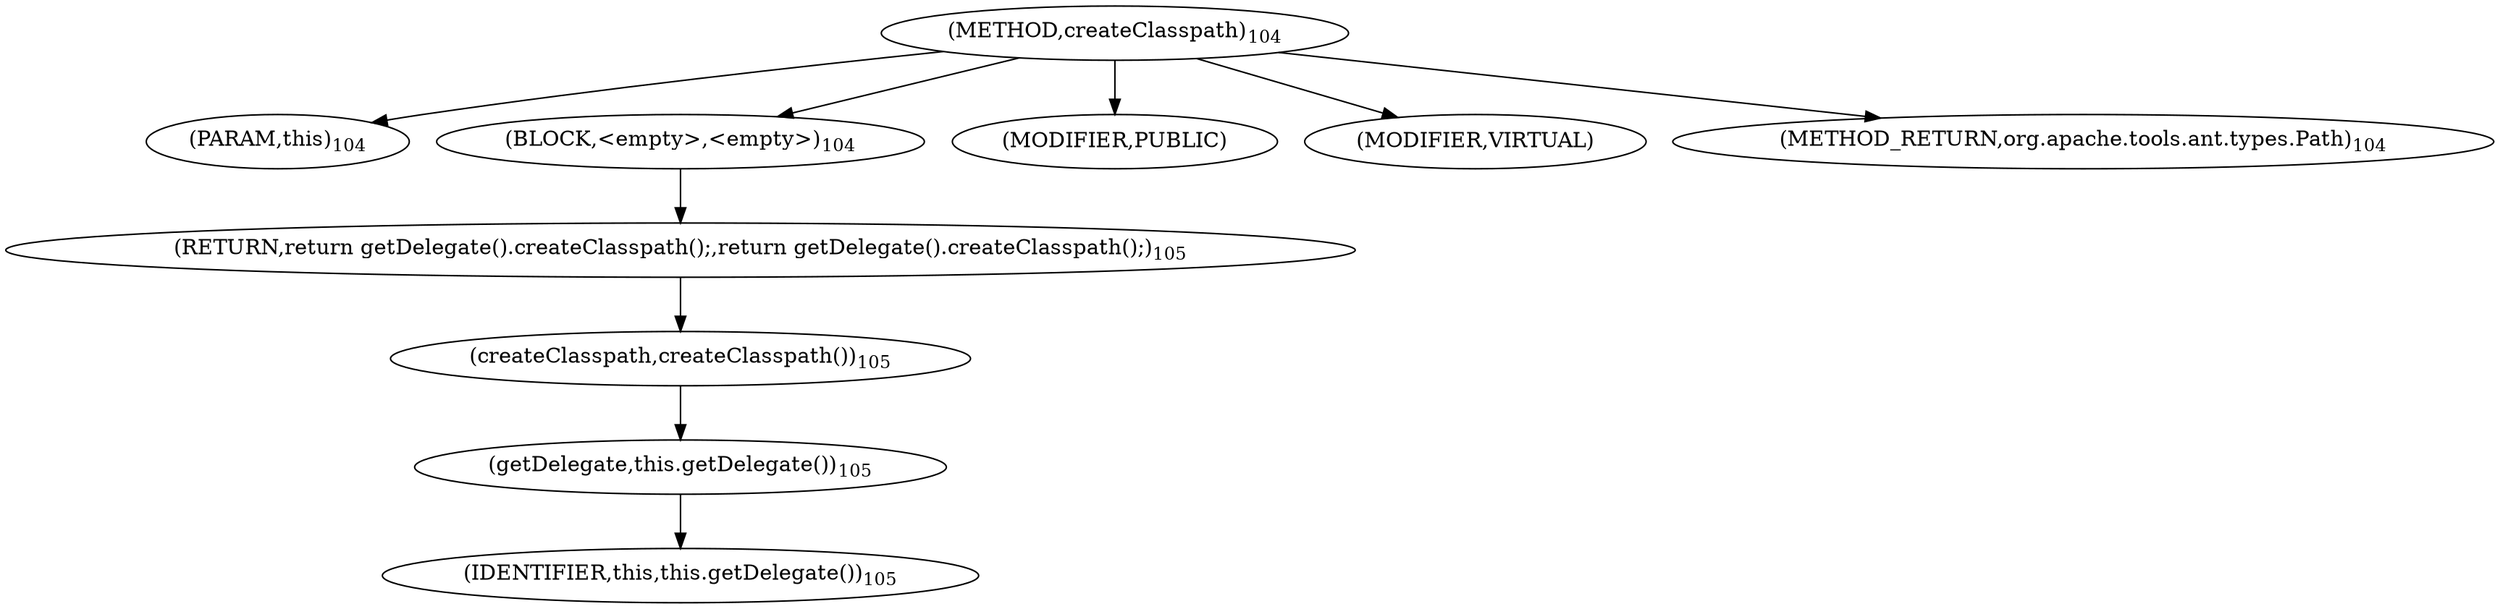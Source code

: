 digraph "createClasspath" {  
"115" [label = <(METHOD,createClasspath)<SUB>104</SUB>> ]
"17" [label = <(PARAM,this)<SUB>104</SUB>> ]
"116" [label = <(BLOCK,&lt;empty&gt;,&lt;empty&gt;)<SUB>104</SUB>> ]
"117" [label = <(RETURN,return getDelegate().createClasspath();,return getDelegate().createClasspath();)<SUB>105</SUB>> ]
"118" [label = <(createClasspath,createClasspath())<SUB>105</SUB>> ]
"119" [label = <(getDelegate,this.getDelegate())<SUB>105</SUB>> ]
"16" [label = <(IDENTIFIER,this,this.getDelegate())<SUB>105</SUB>> ]
"120" [label = <(MODIFIER,PUBLIC)> ]
"121" [label = <(MODIFIER,VIRTUAL)> ]
"122" [label = <(METHOD_RETURN,org.apache.tools.ant.types.Path)<SUB>104</SUB>> ]
  "115" -> "17" 
  "115" -> "116" 
  "115" -> "120" 
  "115" -> "121" 
  "115" -> "122" 
  "116" -> "117" 
  "117" -> "118" 
  "118" -> "119" 
  "119" -> "16" 
}
